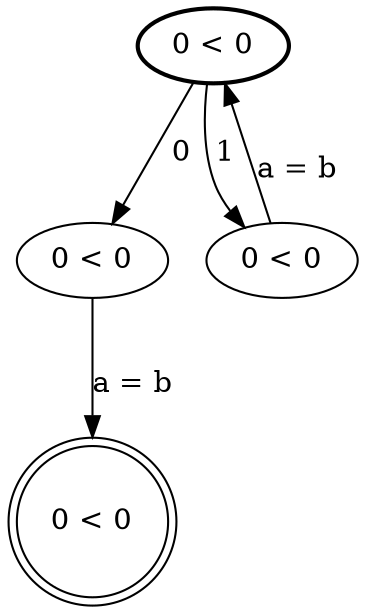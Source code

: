 digraph PTS {
    Location_0[label="0 < 0"][style="bold"];
    Location_1[label="0 < 0"][style="solid"];
    Location_2[label="0 < 0"][style="solid"];
    Location_3[label="0 < 0"][style="solid"][shape="doublecircle"];
    Location_0 -> Location_2[label="1"];
    Location_0 -> Location_1[label="0"];
    Location_1 -> Location_3[label="\na = b"];
    Location_2 -> Location_0[label="\na = b"];
}
